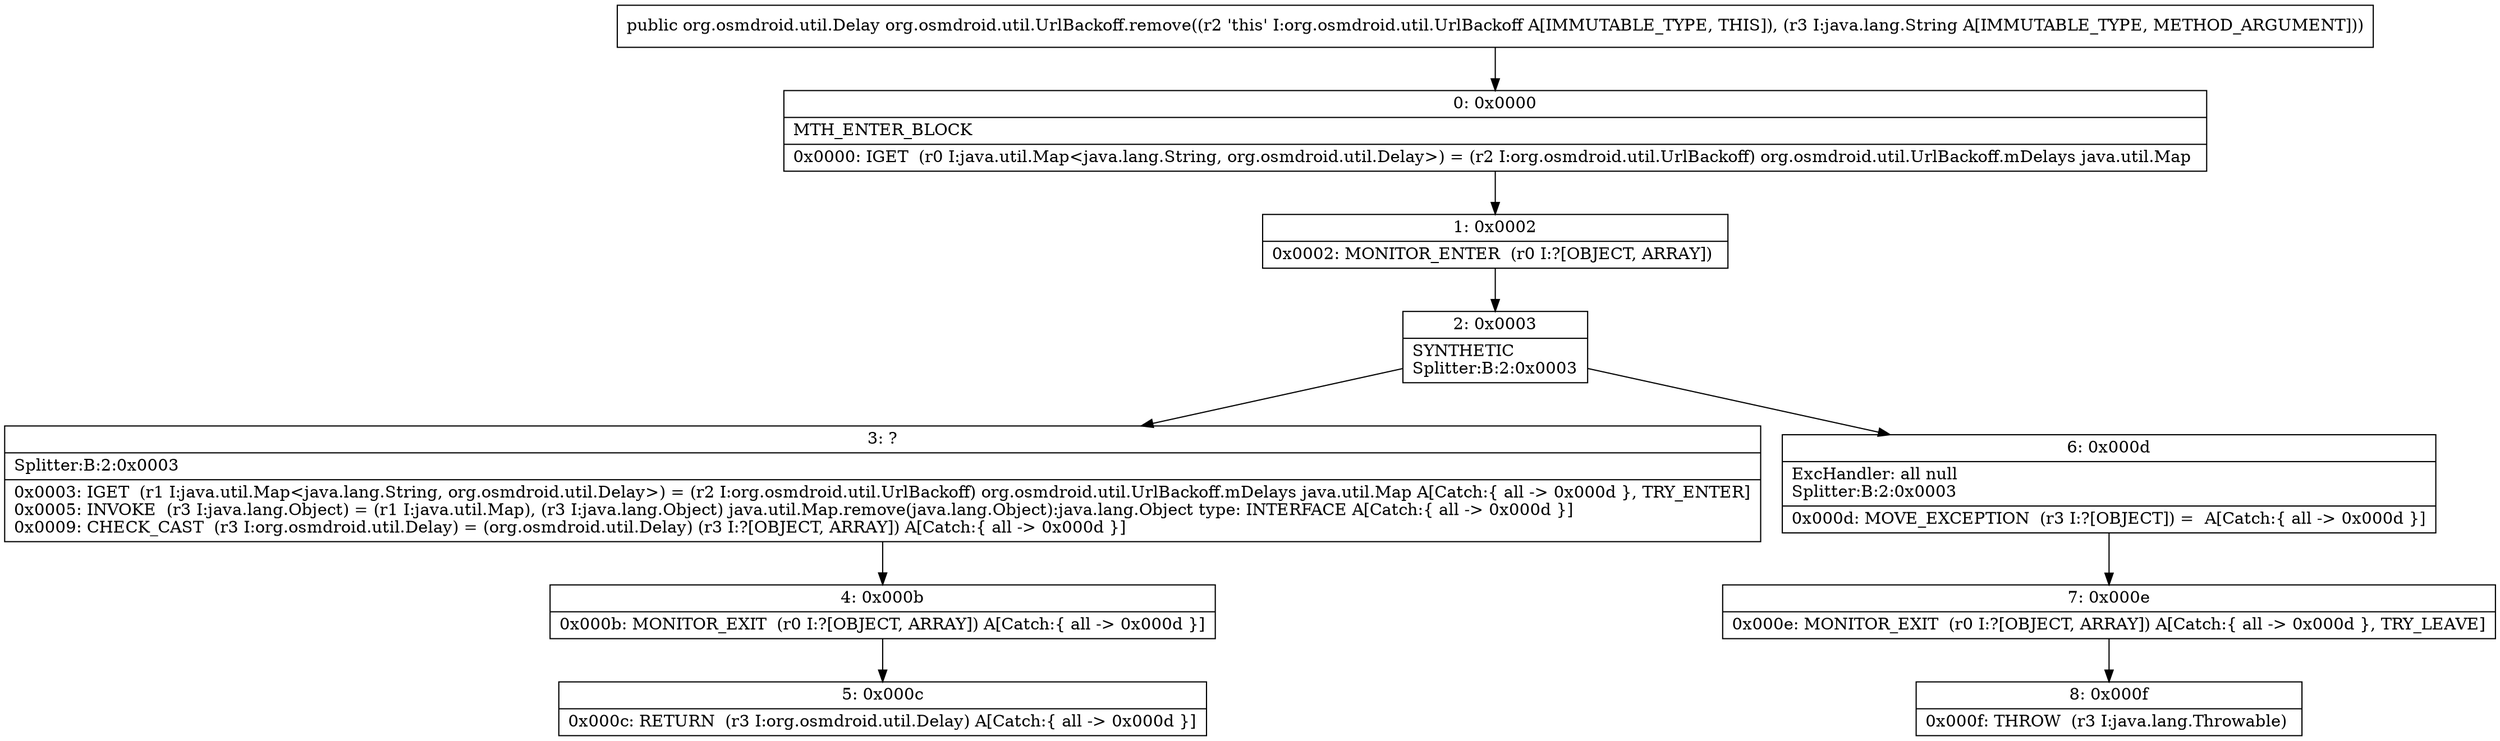 digraph "CFG fororg.osmdroid.util.UrlBackoff.remove(Ljava\/lang\/String;)Lorg\/osmdroid\/util\/Delay;" {
Node_0 [shape=record,label="{0\:\ 0x0000|MTH_ENTER_BLOCK\l|0x0000: IGET  (r0 I:java.util.Map\<java.lang.String, org.osmdroid.util.Delay\>) = (r2 I:org.osmdroid.util.UrlBackoff) org.osmdroid.util.UrlBackoff.mDelays java.util.Map \l}"];
Node_1 [shape=record,label="{1\:\ 0x0002|0x0002: MONITOR_ENTER  (r0 I:?[OBJECT, ARRAY]) \l}"];
Node_2 [shape=record,label="{2\:\ 0x0003|SYNTHETIC\lSplitter:B:2:0x0003\l}"];
Node_3 [shape=record,label="{3\:\ ?|Splitter:B:2:0x0003\l|0x0003: IGET  (r1 I:java.util.Map\<java.lang.String, org.osmdroid.util.Delay\>) = (r2 I:org.osmdroid.util.UrlBackoff) org.osmdroid.util.UrlBackoff.mDelays java.util.Map A[Catch:\{ all \-\> 0x000d \}, TRY_ENTER]\l0x0005: INVOKE  (r3 I:java.lang.Object) = (r1 I:java.util.Map), (r3 I:java.lang.Object) java.util.Map.remove(java.lang.Object):java.lang.Object type: INTERFACE A[Catch:\{ all \-\> 0x000d \}]\l0x0009: CHECK_CAST  (r3 I:org.osmdroid.util.Delay) = (org.osmdroid.util.Delay) (r3 I:?[OBJECT, ARRAY]) A[Catch:\{ all \-\> 0x000d \}]\l}"];
Node_4 [shape=record,label="{4\:\ 0x000b|0x000b: MONITOR_EXIT  (r0 I:?[OBJECT, ARRAY]) A[Catch:\{ all \-\> 0x000d \}]\l}"];
Node_5 [shape=record,label="{5\:\ 0x000c|0x000c: RETURN  (r3 I:org.osmdroid.util.Delay) A[Catch:\{ all \-\> 0x000d \}]\l}"];
Node_6 [shape=record,label="{6\:\ 0x000d|ExcHandler: all null\lSplitter:B:2:0x0003\l|0x000d: MOVE_EXCEPTION  (r3 I:?[OBJECT]) =  A[Catch:\{ all \-\> 0x000d \}]\l}"];
Node_7 [shape=record,label="{7\:\ 0x000e|0x000e: MONITOR_EXIT  (r0 I:?[OBJECT, ARRAY]) A[Catch:\{ all \-\> 0x000d \}, TRY_LEAVE]\l}"];
Node_8 [shape=record,label="{8\:\ 0x000f|0x000f: THROW  (r3 I:java.lang.Throwable) \l}"];
MethodNode[shape=record,label="{public org.osmdroid.util.Delay org.osmdroid.util.UrlBackoff.remove((r2 'this' I:org.osmdroid.util.UrlBackoff A[IMMUTABLE_TYPE, THIS]), (r3 I:java.lang.String A[IMMUTABLE_TYPE, METHOD_ARGUMENT])) }"];
MethodNode -> Node_0;
Node_0 -> Node_1;
Node_1 -> Node_2;
Node_2 -> Node_3;
Node_2 -> Node_6;
Node_3 -> Node_4;
Node_4 -> Node_5;
Node_6 -> Node_7;
Node_7 -> Node_8;
}


